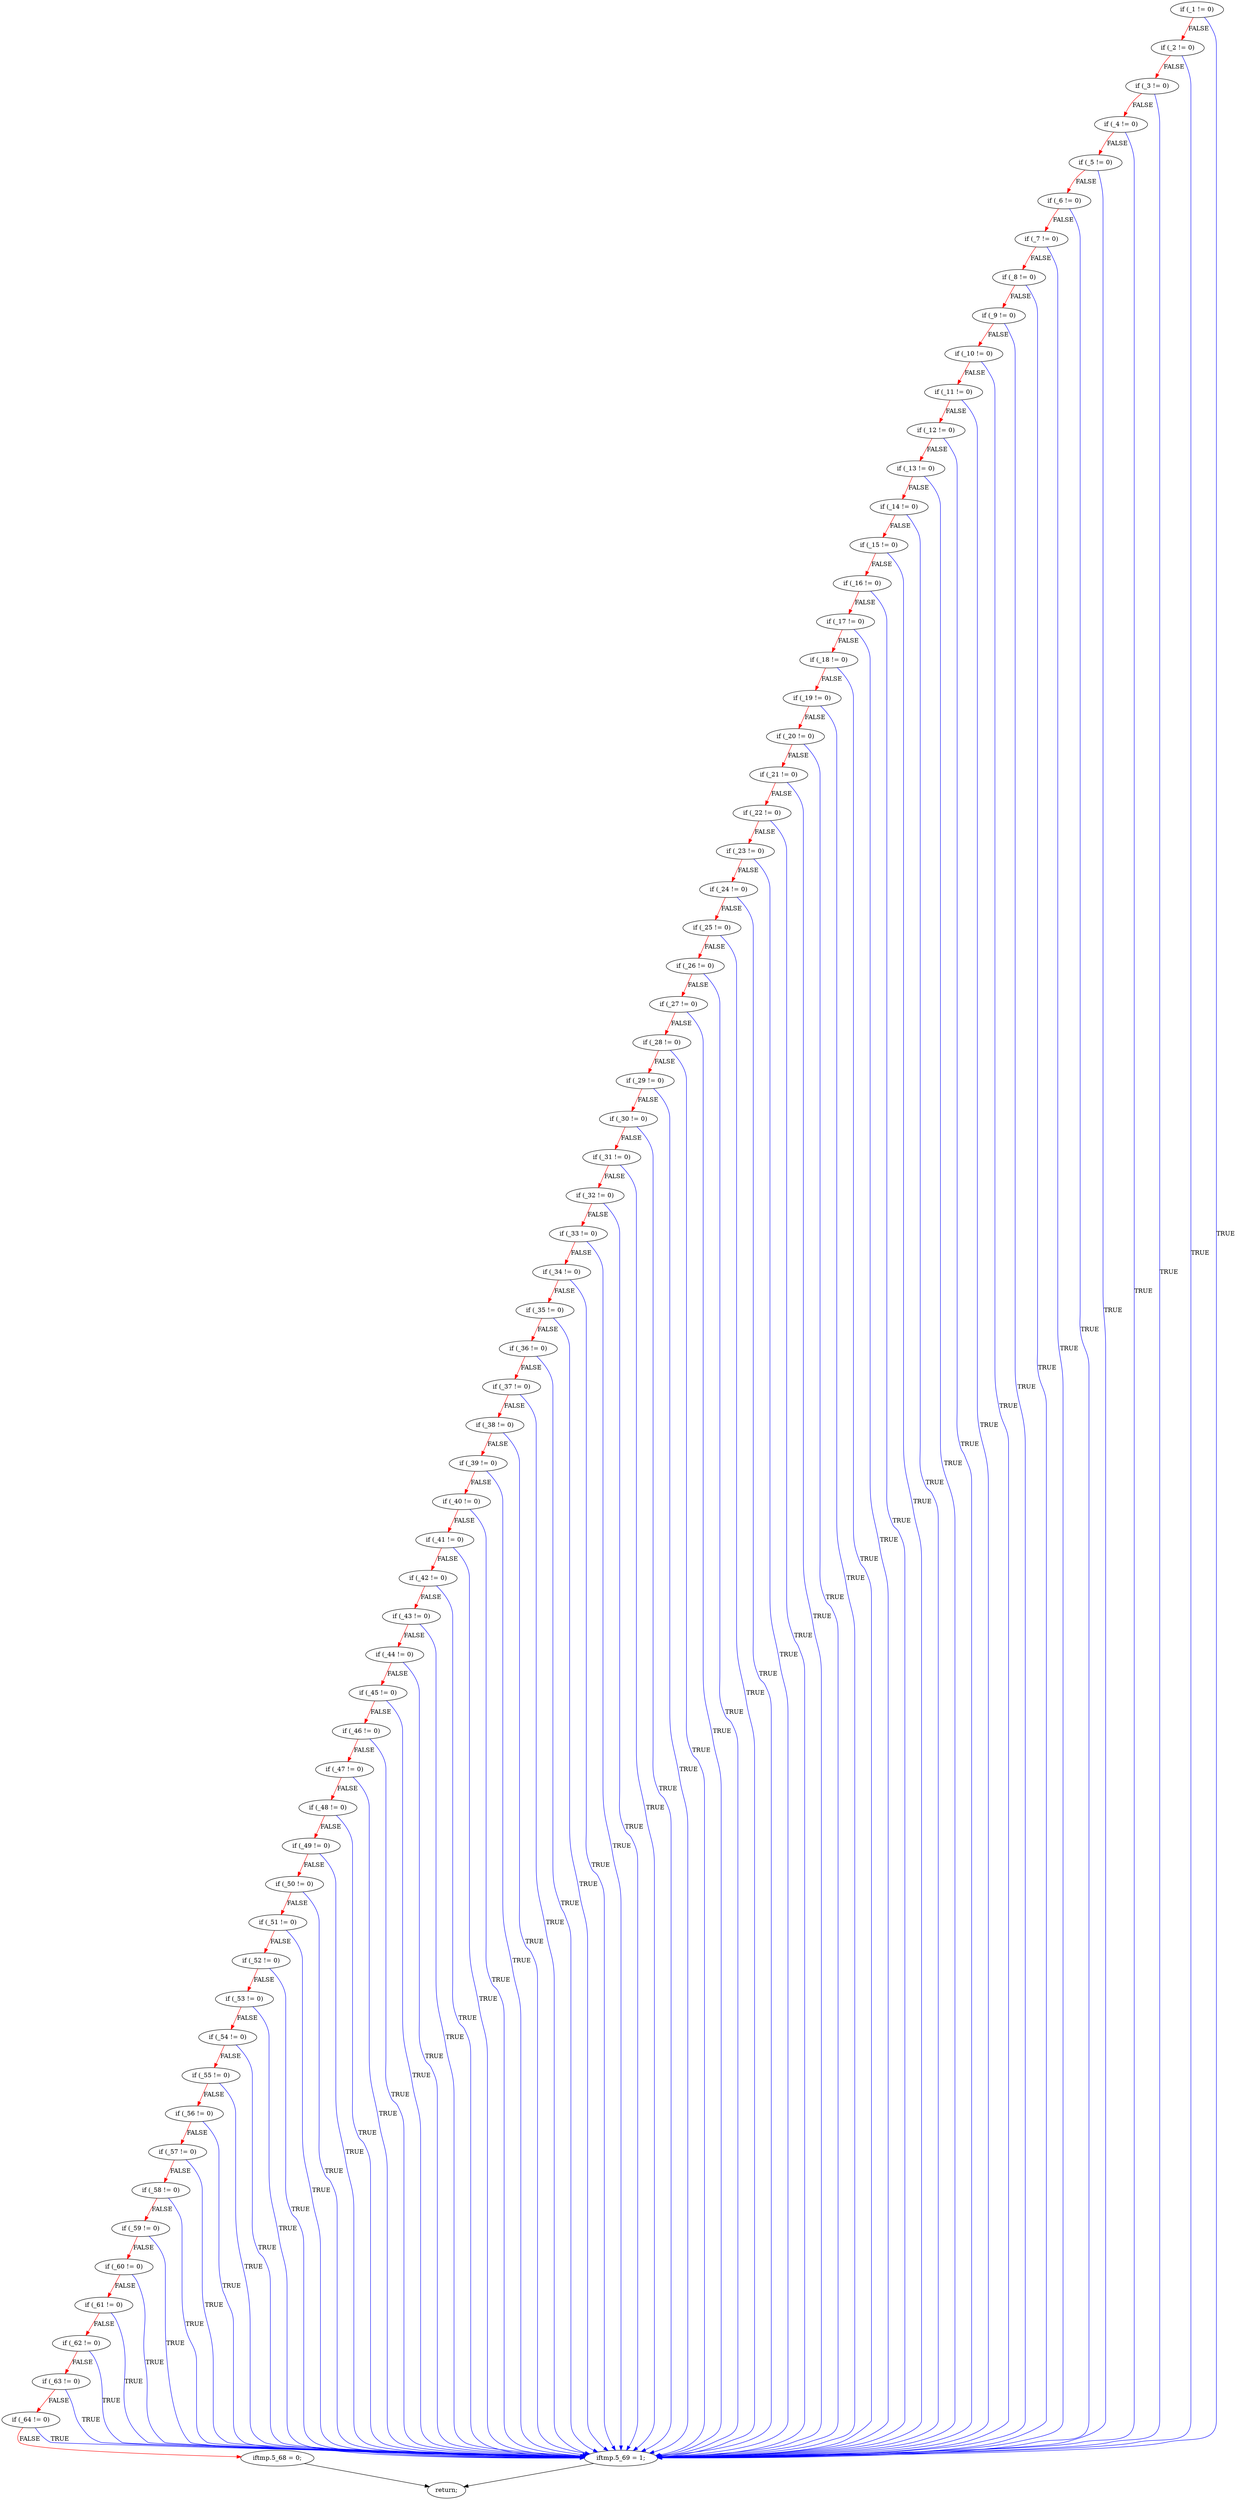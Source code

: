digraph { // mcdc014a
    A2 [label="if (_1 != 0)"];
    A3 [label="if (_2 != 0)"];
    A4 [label="if (_3 != 0)"];
    A5 [label="if (_4 != 0)"];
    A6 [label="if (_5 != 0)"];
    A7 [label="if (_6 != 0)"];
    A8 [label="if (_7 != 0)"];
    A9 [label="if (_8 != 0)"];
    A10 [label="if (_9 != 0)"];
    A11 [label="if (_10 != 0)"];
    A12 [label="if (_11 != 0)"];
    A13 [label="if (_12 != 0)"];
    A14 [label="if (_13 != 0)"];
    A15 [label="if (_14 != 0)"];
    A16 [label="if (_15 != 0)"];
    A17 [label="if (_16 != 0)"];
    A18 [label="if (_17 != 0)"];
    A19 [label="if (_18 != 0)"];
    A20 [label="if (_19 != 0)"];
    A21 [label="if (_20 != 0)"];
    A22 [label="if (_21 != 0)"];
    A23 [label="if (_22 != 0)"];
    A24 [label="if (_23 != 0)"];
    A25 [label="if (_24 != 0)"];
    A26 [label="if (_25 != 0)"];
    A27 [label="if (_26 != 0)"];
    A28 [label="if (_27 != 0)"];
    A29 [label="if (_28 != 0)"];
    A30 [label="if (_29 != 0)"];
    A31 [label="if (_30 != 0)"];
    A32 [label="if (_31 != 0)"];
    A33 [label="if (_32 != 0)"];
    A34 [label="if (_33 != 0)"];
    A35 [label="if (_34 != 0)"];
    A36 [label="if (_35 != 0)"];
    A37 [label="if (_36 != 0)"];
    A38 [label="if (_37 != 0)"];
    A39 [label="if (_38 != 0)"];
    A40 [label="if (_39 != 0)"];
    A41 [label="if (_40 != 0)"];
    A42 [label="if (_41 != 0)"];
    A43 [label="if (_42 != 0)"];
    A44 [label="if (_43 != 0)"];
    A45 [label="if (_44 != 0)"];
    A46 [label="if (_45 != 0)"];
    A47 [label="if (_46 != 0)"];
    A48 [label="if (_47 != 0)"];
    A49 [label="if (_48 != 0)"];
    A50 [label="if (_49 != 0)"];
    A51 [label="if (_50 != 0)"];
    A52 [label="if (_51 != 0)"];
    A53 [label="if (_52 != 0)"];
    A54 [label="if (_53 != 0)"];
    A55 [label="if (_54 != 0)"];
    A56 [label="if (_55 != 0)"];
    A57 [label="if (_56 != 0)"];
    A58 [label="if (_57 != 0)"];
    A59 [label="if (_58 != 0)"];
    A60 [label="if (_59 != 0)"];
    A61 [label="if (_60 != 0)"];
    A62 [label="if (_61 != 0)"];
    A63 [label="if (_62 != 0)"];
    A64 [label="if (_63 != 0)"];
    A65 [label="if (_64 != 0)"];
    A66 [label="iftmp.5_69 = 1;"];
    A67 [label="iftmp.5_68 = 0;"];
    A68 [label="return;"];
    A2 -> A66 [label="TRUE", color="blue"];
    A2 -> A3 [label="FALSE", color="red"];
    A3 -> A66 [label="TRUE", color="blue"];
    A3 -> A4 [label="FALSE", color="red"];
    A4 -> A66 [label="TRUE", color="blue"];
    A4 -> A5 [label="FALSE", color="red"];
    A5 -> A66 [label="TRUE", color="blue"];
    A5 -> A6 [label="FALSE", color="red"];
    A6 -> A66 [label="TRUE", color="blue"];
    A6 -> A7 [label="FALSE", color="red"];
    A7 -> A66 [label="TRUE", color="blue"];
    A7 -> A8 [label="FALSE", color="red"];
    A8 -> A66 [label="TRUE", color="blue"];
    A8 -> A9 [label="FALSE", color="red"];
    A9 -> A66 [label="TRUE", color="blue"];
    A9 -> A10 [label="FALSE", color="red"];
    A10 -> A66 [label="TRUE", color="blue"];
    A10 -> A11 [label="FALSE", color="red"];
    A11 -> A66 [label="TRUE", color="blue"];
    A11 -> A12 [label="FALSE", color="red"];
    A12 -> A66 [label="TRUE", color="blue"];
    A12 -> A13 [label="FALSE", color="red"];
    A13 -> A66 [label="TRUE", color="blue"];
    A13 -> A14 [label="FALSE", color="red"];
    A14 -> A66 [label="TRUE", color="blue"];
    A14 -> A15 [label="FALSE", color="red"];
    A15 -> A66 [label="TRUE", color="blue"];
    A15 -> A16 [label="FALSE", color="red"];
    A16 -> A66 [label="TRUE", color="blue"];
    A16 -> A17 [label="FALSE", color="red"];
    A17 -> A66 [label="TRUE", color="blue"];
    A17 -> A18 [label="FALSE", color="red"];
    A18 -> A66 [label="TRUE", color="blue"];
    A18 -> A19 [label="FALSE", color="red"];
    A19 -> A66 [label="TRUE", color="blue"];
    A19 -> A20 [label="FALSE", color="red"];
    A20 -> A66 [label="TRUE", color="blue"];
    A20 -> A21 [label="FALSE", color="red"];
    A21 -> A66 [label="TRUE", color="blue"];
    A21 -> A22 [label="FALSE", color="red"];
    A22 -> A66 [label="TRUE", color="blue"];
    A22 -> A23 [label="FALSE", color="red"];
    A23 -> A66 [label="TRUE", color="blue"];
    A23 -> A24 [label="FALSE", color="red"];
    A24 -> A66 [label="TRUE", color="blue"];
    A24 -> A25 [label="FALSE", color="red"];
    A25 -> A66 [label="TRUE", color="blue"];
    A25 -> A26 [label="FALSE", color="red"];
    A26 -> A66 [label="TRUE", color="blue"];
    A26 -> A27 [label="FALSE", color="red"];
    A27 -> A66 [label="TRUE", color="blue"];
    A27 -> A28 [label="FALSE", color="red"];
    A28 -> A66 [label="TRUE", color="blue"];
    A28 -> A29 [label="FALSE", color="red"];
    A29 -> A66 [label="TRUE", color="blue"];
    A29 -> A30 [label="FALSE", color="red"];
    A30 -> A66 [label="TRUE", color="blue"];
    A30 -> A31 [label="FALSE", color="red"];
    A31 -> A66 [label="TRUE", color="blue"];
    A31 -> A32 [label="FALSE", color="red"];
    A32 -> A66 [label="TRUE", color="blue"];
    A32 -> A33 [label="FALSE", color="red"];
    A33 -> A66 [label="TRUE", color="blue"];
    A33 -> A34 [label="FALSE", color="red"];
    A34 -> A66 [label="TRUE", color="blue"];
    A34 -> A35 [label="FALSE", color="red"];
    A35 -> A66 [label="TRUE", color="blue"];
    A35 -> A36 [label="FALSE", color="red"];
    A36 -> A66 [label="TRUE", color="blue"];
    A36 -> A37 [label="FALSE", color="red"];
    A37 -> A66 [label="TRUE", color="blue"];
    A37 -> A38 [label="FALSE", color="red"];
    A38 -> A66 [label="TRUE", color="blue"];
    A38 -> A39 [label="FALSE", color="red"];
    A39 -> A66 [label="TRUE", color="blue"];
    A39 -> A40 [label="FALSE", color="red"];
    A40 -> A66 [label="TRUE", color="blue"];
    A40 -> A41 [label="FALSE", color="red"];
    A41 -> A66 [label="TRUE", color="blue"];
    A41 -> A42 [label="FALSE", color="red"];
    A42 -> A66 [label="TRUE", color="blue"];
    A42 -> A43 [label="FALSE", color="red"];
    A43 -> A66 [label="TRUE", color="blue"];
    A43 -> A44 [label="FALSE", color="red"];
    A44 -> A66 [label="TRUE", color="blue"];
    A44 -> A45 [label="FALSE", color="red"];
    A45 -> A66 [label="TRUE", color="blue"];
    A45 -> A46 [label="FALSE", color="red"];
    A46 -> A66 [label="TRUE", color="blue"];
    A46 -> A47 [label="FALSE", color="red"];
    A47 -> A66 [label="TRUE", color="blue"];
    A47 -> A48 [label="FALSE", color="red"];
    A48 -> A66 [label="TRUE", color="blue"];
    A48 -> A49 [label="FALSE", color="red"];
    A49 -> A66 [label="TRUE", color="blue"];
    A49 -> A50 [label="FALSE", color="red"];
    A50 -> A66 [label="TRUE", color="blue"];
    A50 -> A51 [label="FALSE", color="red"];
    A51 -> A66 [label="TRUE", color="blue"];
    A51 -> A52 [label="FALSE", color="red"];
    A52 -> A66 [label="TRUE", color="blue"];
    A52 -> A53 [label="FALSE", color="red"];
    A53 -> A66 [label="TRUE", color="blue"];
    A53 -> A54 [label="FALSE", color="red"];
    A54 -> A66 [label="TRUE", color="blue"];
    A54 -> A55 [label="FALSE", color="red"];
    A55 -> A66 [label="TRUE", color="blue"];
    A55 -> A56 [label="FALSE", color="red"];
    A56 -> A66 [label="TRUE", color="blue"];
    A56 -> A57 [label="FALSE", color="red"];
    A57 -> A66 [label="TRUE", color="blue"];
    A57 -> A58 [label="FALSE", color="red"];
    A58 -> A66 [label="TRUE", color="blue"];
    A58 -> A59 [label="FALSE", color="red"];
    A59 -> A66 [label="TRUE", color="blue"];
    A59 -> A60 [label="FALSE", color="red"];
    A60 -> A66 [label="TRUE", color="blue"];
    A60 -> A61 [label="FALSE", color="red"];
    A61 -> A66 [label="TRUE", color="blue"];
    A61 -> A62 [label="FALSE", color="red"];
    A62 -> A66 [label="TRUE", color="blue"];
    A62 -> A63 [label="FALSE", color="red"];
    A63 -> A66 [label="TRUE", color="blue"];
    A63 -> A64 [label="FALSE", color="red"];
    A64 -> A66 [label="TRUE", color="blue"];
    A64 -> A65 [label="FALSE", color="red"];
    A65 -> A66 [label="TRUE", color="blue"];
    A65 -> A67 [label="FALSE", color="red"];
    A66 -> A68 [label="", color="black"];
    A67 -> A68 [label="", color="black"];
}

